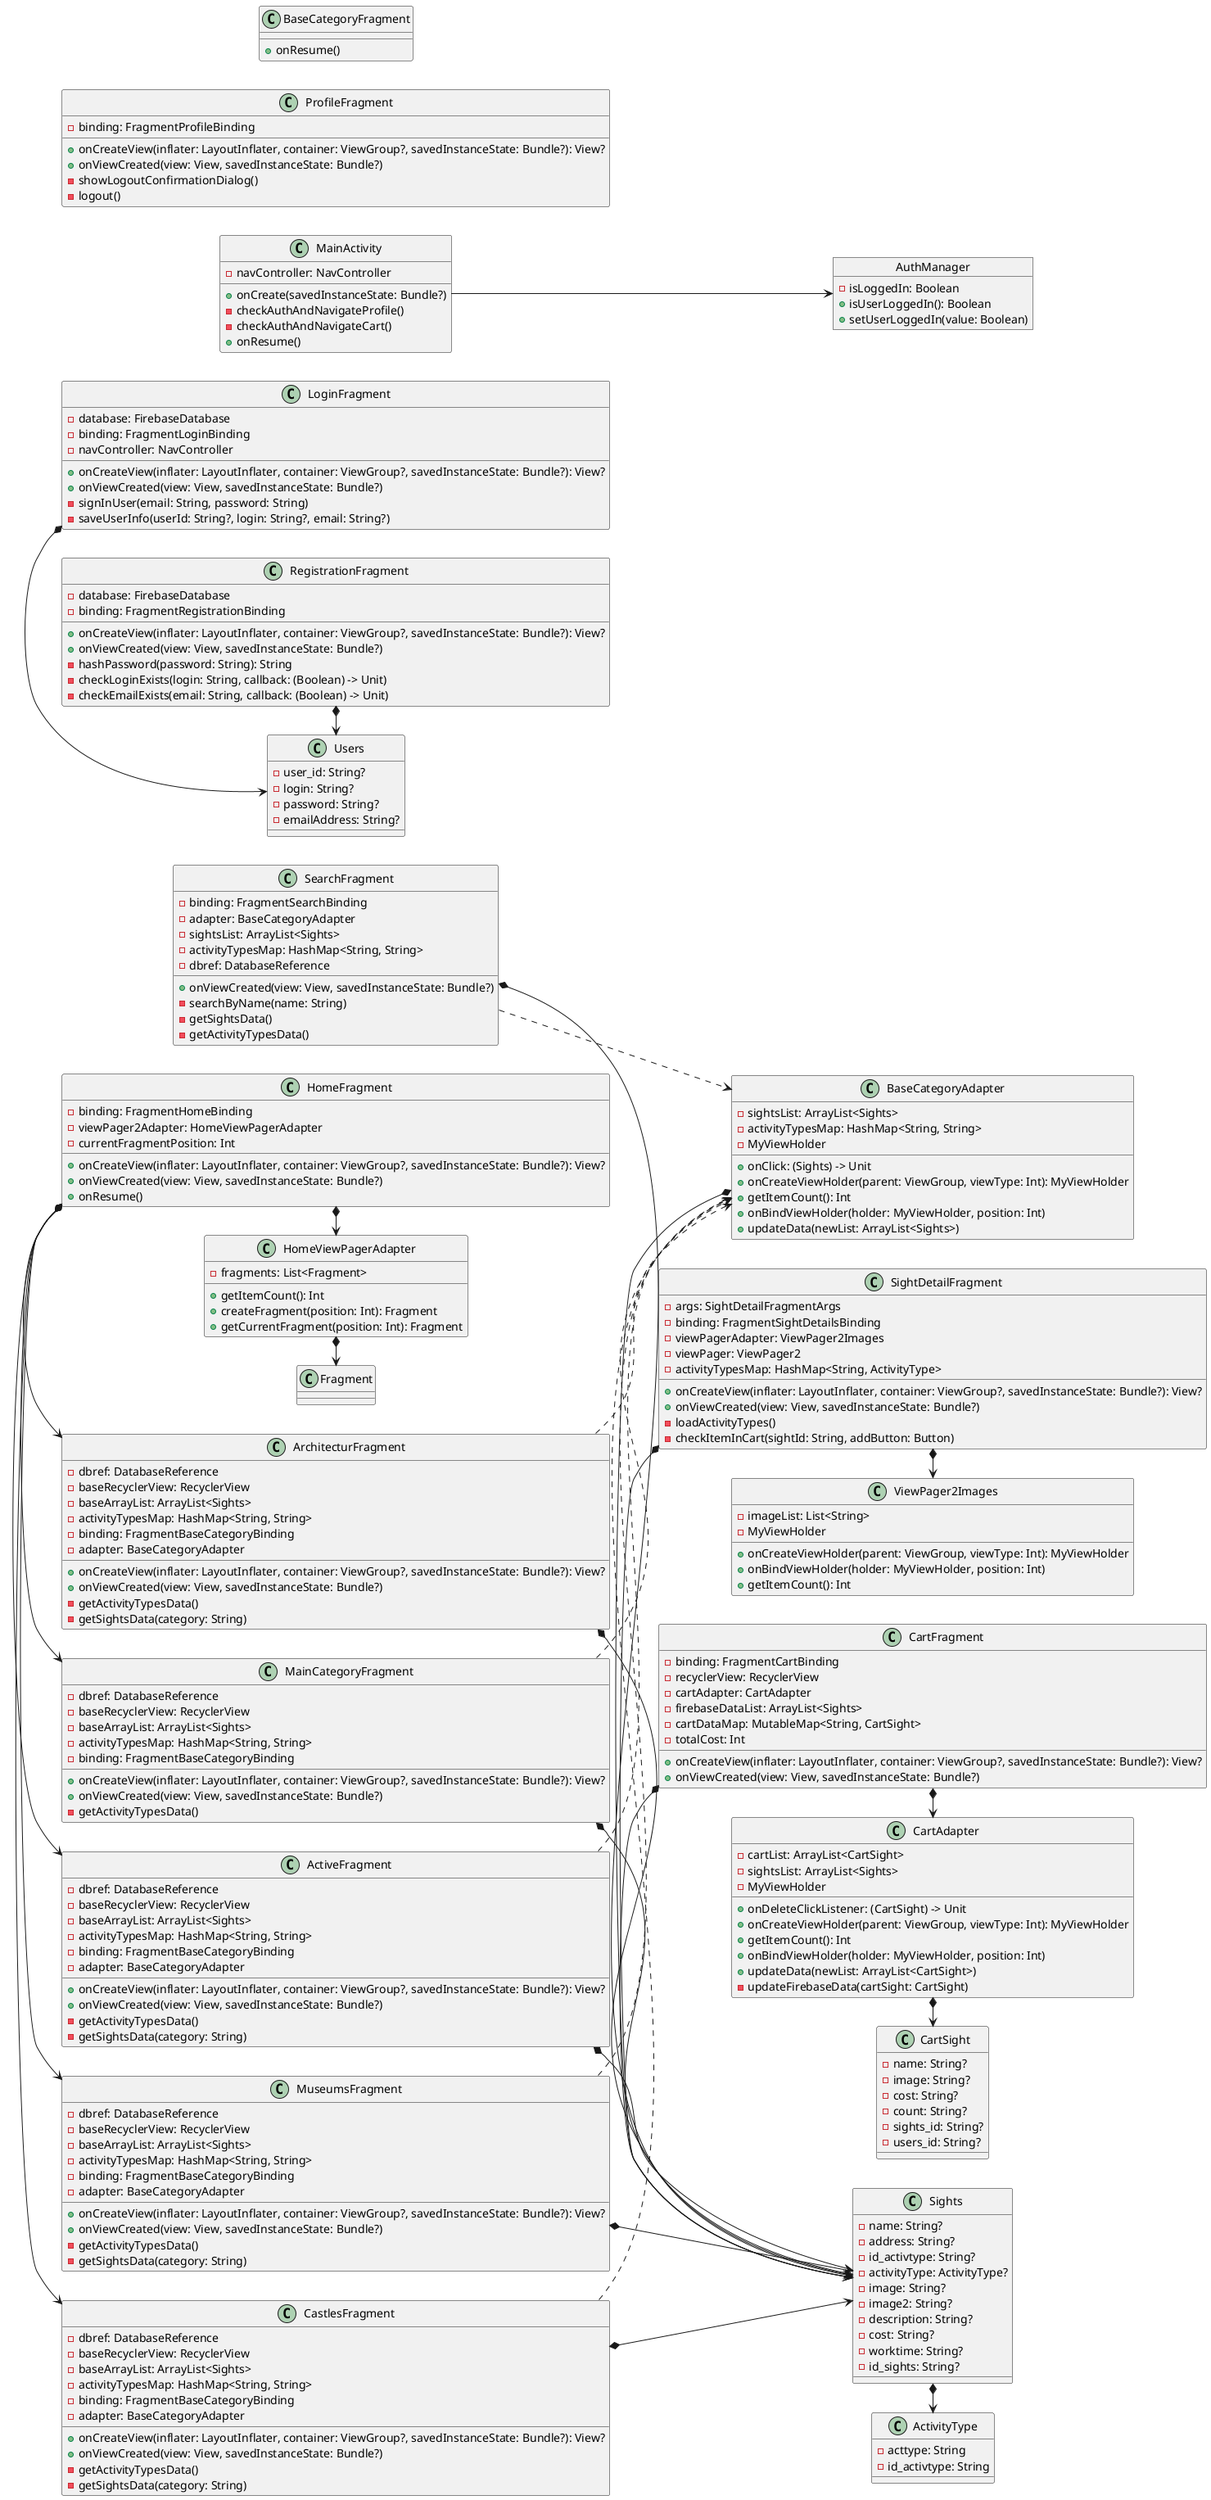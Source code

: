 @startuml
left to right direction

object AuthManager {
    - isLoggedIn: Boolean
    + isUserLoggedIn(): Boolean
    + setUserLoggedIn(value: Boolean)
}

class MainActivity {
    - navController: NavController
    + onCreate(savedInstanceState: Bundle?)
    - checkAuthAndNavigateProfile()
    - checkAuthAndNavigateCart()
    + onResume()
}

class MainCategoryFragment {
    - dbref: DatabaseReference
    - baseRecyclerView: RecyclerView
    - baseArrayList: ArrayList<Sights>
    - activityTypesMap: HashMap<String, String>
    - binding: FragmentBaseCategoryBinding
    + onCreateView(inflater: LayoutInflater, container: ViewGroup?, savedInstanceState: Bundle?): View?
    + onViewCreated(view: View, savedInstanceState: Bundle?)
    - getActivityTypesData()
}

class ActiveFragment {
    - dbref: DatabaseReference
    - baseRecyclerView: RecyclerView
    - baseArrayList: ArrayList<Sights>
    - activityTypesMap: HashMap<String, String>
    - binding: FragmentBaseCategoryBinding
    - adapter: BaseCategoryAdapter
    + onCreateView(inflater: LayoutInflater, container: ViewGroup?, savedInstanceState: Bundle?): View?
    + onViewCreated(view: View, savedInstanceState: Bundle?)
    - getActivityTypesData()
    - getSightsData(category: String)
}

class ArchitecturFragment {
    - dbref: DatabaseReference
    - baseRecyclerView: RecyclerView
    - baseArrayList: ArrayList<Sights>
    - activityTypesMap: HashMap<String, String>
    - binding: FragmentBaseCategoryBinding
    - adapter: BaseCategoryAdapter
    + onCreateView(inflater: LayoutInflater, container: ViewGroup?, savedInstanceState: Bundle?): View?
    + onViewCreated(view: View, savedInstanceState: Bundle?)
    - getActivityTypesData()
    - getSightsData(category: String)
}

class CastlesFragment {
    - dbref: DatabaseReference
    - baseRecyclerView: RecyclerView
    - baseArrayList: ArrayList<Sights>
    - activityTypesMap: HashMap<String, String>
    - binding: FragmentBaseCategoryBinding
    - adapter: BaseCategoryAdapter
    + onCreateView(inflater: LayoutInflater, container: ViewGroup?, savedInstanceState: Bundle?): View?
    + onViewCreated(view: View, savedInstanceState: Bundle?)
    - getActivityTypesData()
    - getSightsData(category: String)
}

class MuseumsFragment {
    - dbref: DatabaseReference
    - baseRecyclerView: RecyclerView
    - baseArrayList: ArrayList<Sights>
    - activityTypesMap: HashMap<String, String>
    - binding: FragmentBaseCategoryBinding
    - adapter: BaseCategoryAdapter
    + onCreateView(inflater: LayoutInflater, container: ViewGroup?, savedInstanceState: Bundle?): View?
    + onViewCreated(view: View, savedInstanceState: Bundle?)
    - getActivityTypesData()
    - getSightsData(category: String)
}

class BaseCategoryAdapter {
    - sightsList: ArrayList<Sights>
    - activityTypesMap: HashMap<String, String>
    + onClick: (Sights) -> Unit
    + onCreateViewHolder(parent: ViewGroup, viewType: Int): MyViewHolder
    + getItemCount(): Int
    + onBindViewHolder(holder: MyViewHolder, position: Int)
    + updateData(newList: ArrayList<Sights>)
    - MyViewHolder
}

class CartAdapter {
    - cartList: ArrayList<CartSight>
    - sightsList: ArrayList<Sights>
    + onDeleteClickListener: (CartSight) -> Unit
    + onCreateViewHolder(parent: ViewGroup, viewType: Int): MyViewHolder
    + getItemCount(): Int
    + onBindViewHolder(holder: MyViewHolder, position: Int)
    + updateData(newList: ArrayList<CartSight>)
    - updateFirebaseData(cartSight: CartSight)
    - MyViewHolder
}

class CartFragment {
    - binding: FragmentCartBinding
    - recyclerView: RecyclerView
    - cartAdapter: CartAdapter
    - firebaseDataList: ArrayList<Sights>
    - cartDataMap: MutableMap<String, CartSight>
    - totalCost: Int
    + onCreateView(inflater: LayoutInflater, container: ViewGroup?, savedInstanceState: Bundle?): View?
    + onViewCreated(view: View, savedInstanceState: Bundle?)
}

class HomeFragment {
    - binding: FragmentHomeBinding
    - viewPager2Adapter: HomeViewPagerAdapter
    - currentFragmentPosition: Int
    + onCreateView(inflater: LayoutInflater, container: ViewGroup?, savedInstanceState: Bundle?): View?
    + onViewCreated(view: View, savedInstanceState: Bundle?)
    + onResume()
}

class HomeViewPagerAdapter {
    - fragments: List<Fragment>
    + getItemCount(): Int
    + createFragment(position: Int): Fragment
    + getCurrentFragment(position: Int): Fragment
}

class ProfileFragment {
    - binding: FragmentProfileBinding
    + onCreateView(inflater: LayoutInflater, container: ViewGroup?, savedInstanceState: Bundle?): View?
    + onViewCreated(view: View, savedInstanceState: Bundle?)
    - showLogoutConfirmationDialog()
    - logout()
}

class SearchFragment {
    - binding: FragmentSearchBinding
    - adapter: BaseCategoryAdapter
    - sightsList: ArrayList<Sights>
    - activityTypesMap: HashMap<String, String>
    - dbref: DatabaseReference
    + onViewCreated(view: View, savedInstanceState: Bundle?)
    - searchByName(name: String)
    - getSightsData()
    - getActivityTypesData()
}

class SightDetailFragment {
    - args: SightDetailFragmentArgs
    - binding: FragmentSightDetailsBinding
    - viewPagerAdapter: ViewPager2Images
    - viewPager: ViewPager2
    - activityTypesMap: HashMap<String, ActivityType>
    + onCreateView(inflater: LayoutInflater, container: ViewGroup?, savedInstanceState: Bundle?): View?
    + onViewCreated(view: View, savedInstanceState: Bundle?)
    - loadActivityTypes()
    - checkItemInCart(sightId: String, addButton: Button)
}

class LoginFragment {
    - database: FirebaseDatabase
    - binding: FragmentLoginBinding
    - navController: NavController
    + onCreateView(inflater: LayoutInflater, container: ViewGroup?, savedInstanceState: Bundle?): View?
    + onViewCreated(view: View, savedInstanceState: Bundle?)
    - signInUser(email: String, password: String)
    - saveUserInfo(userId: String?, login: String?, email: String?)
}

class RegistrationFragment {
    - database: FirebaseDatabase
    - binding: FragmentRegistrationBinding
    + onCreateView(inflater: LayoutInflater, container: ViewGroup?, savedInstanceState: Bundle?): View?
    + onViewCreated(view: View, savedInstanceState: Bundle?)
    - hashPassword(password: String): String
    - checkLoginExists(login: String, callback: (Boolean) -> Unit)
    - checkEmailExists(email: String, callback: (Boolean) -> Unit)
}

class ActivityType {
    - acttype: String
    - id_activtype: String
}

class Users {
    - user_id: String?
    - login: String?
    - password: String?
    - emailAddress: String?
}

class Sights {
    - name: String?
    - address: String?
    - id_activtype: String?
    - activityType: ActivityType?
    - image: String?
    - image2: String?
    - description: String?
    - cost: String?
    - worktime: String?
    - id_sights: String?
}

class CartSight {
    - name: String?
    - image: String?
    - cost: String?
    - count: String?
    - sights_id: String?
    - users_id: String?
}

class BaseCategoryFragment {
    + onResume()
}

class ViewPager2Images {
    - imageList: List<String>
    + onCreateViewHolder(parent: ViewGroup, viewType: Int): MyViewHolder
    + onBindViewHolder(holder: MyViewHolder, position: Int)
    + getItemCount(): Int
    - MyViewHolder
}

ActiveFragment ..> BaseCategoryAdapter
MainCategoryFragment ..> BaseCategoryAdapter
ArchitecturFragment ..> BaseCategoryAdapter
CastlesFragment ..> BaseCategoryAdapter
MuseumsFragment ..> BaseCategoryAdapter
SearchFragment ..> BaseCategoryAdapter
ActiveFragment *-> Sights
MainCategoryFragment *-> Sights
ArchitecturFragment *-> Sights
CastlesFragment *-> Sights
MuseumsFragment *-> Sights
SearchFragment *-> Sights
SightDetailFragment *-> Sights
BaseCategoryAdapter *-> Sights
SightDetailFragment *-> ViewPager2Images
Sights *-> ActivityType
CartAdapter *-> CartSight
CartFragment *-> CartAdapter
CartFragment *-> Sights
HomeFragment *-> HomeViewPagerAdapter
HomeFragment *-> MainCategoryFragment
HomeFragment *-> MuseumsFragment
HomeFragment *-> ArchitecturFragment
HomeFragment *-> ActiveFragment
HomeFragment *-> CastlesFragment
HomeViewPagerAdapter *-> Fragment
LoginFragment *-> Users
RegistrationFragment *-> Users
MainActivity --> AuthManager

@enduml

